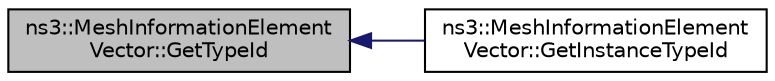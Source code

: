 digraph "ns3::MeshInformationElementVector::GetTypeId"
{
  edge [fontname="Helvetica",fontsize="10",labelfontname="Helvetica",labelfontsize="10"];
  node [fontname="Helvetica",fontsize="10",shape=record];
  rankdir="LR";
  Node1 [label="ns3::MeshInformationElement\lVector::GetTypeId",height=0.2,width=0.4,color="black", fillcolor="grey75", style="filled", fontcolor="black"];
  Node1 -> Node2 [dir="back",color="midnightblue",fontsize="10",style="solid"];
  Node2 [label="ns3::MeshInformationElement\lVector::GetInstanceTypeId",height=0.2,width=0.4,color="black", fillcolor="white", style="filled",URL="$d3/df6/classns3_1_1MeshInformationElementVector.html#a09e6733a6d80fbfbb599b3d1c42098fe"];
}

